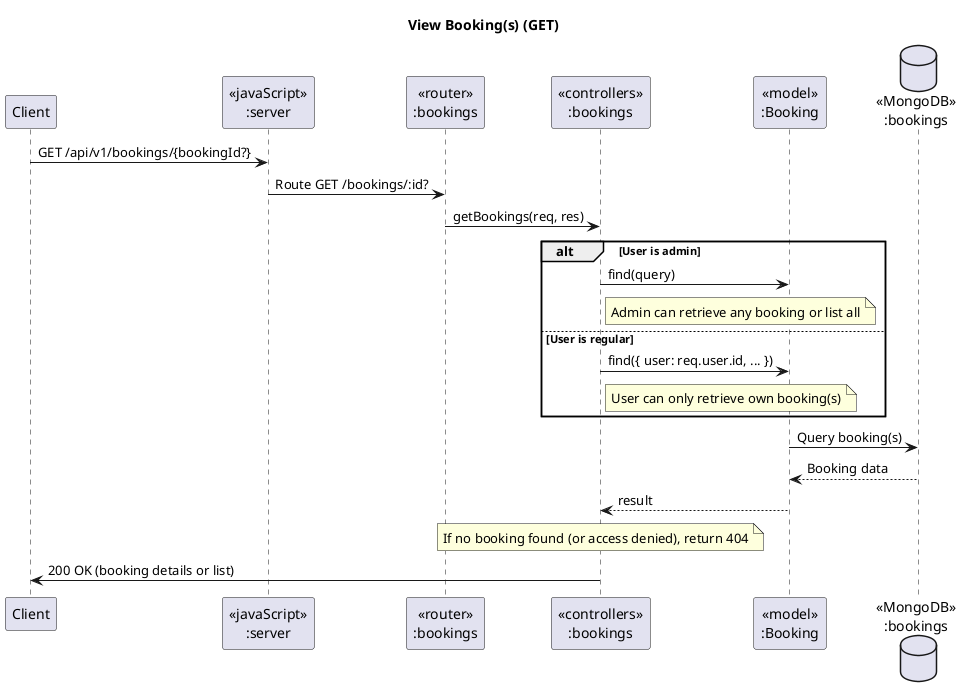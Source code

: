 @startuml View Booking(s) (GET)

title "View Booking(s) (GET)"

participant "Client" as client
participant "<<javaScript>>\n:server" as server
participant "<<router>>\n:bookings" as routerBookings
participant "<<controllers>>\n:bookings" as controllerBookings
participant "<<model>>\n:Booking" as modelBooking
database "<<MongoDB>>\n:bookings" as BookingsDB

client -> server: GET /api/v1/bookings/{bookingId?}
server -> routerBookings: Route GET /bookings/:id?
routerBookings -> controllerBookings: getBookings(req, res)
alt User is admin
    controllerBookings -> modelBooking: find(query)
    note right of controllerBookings: Admin can retrieve any booking or list all
else User is regular
    controllerBookings -> modelBooking: find({ user: req.user.id, ... })
    note right of controllerBookings: User can only retrieve own booking(s)
end
modelBooking -> BookingsDB: Query booking(s)
BookingsDB --> modelBooking: Booking data
modelBooking --> controllerBookings: result
note over controllerBookings: If no booking found (or access denied), return 404
controllerBookings -> client: 200 OK (booking details or list)
@enduml
